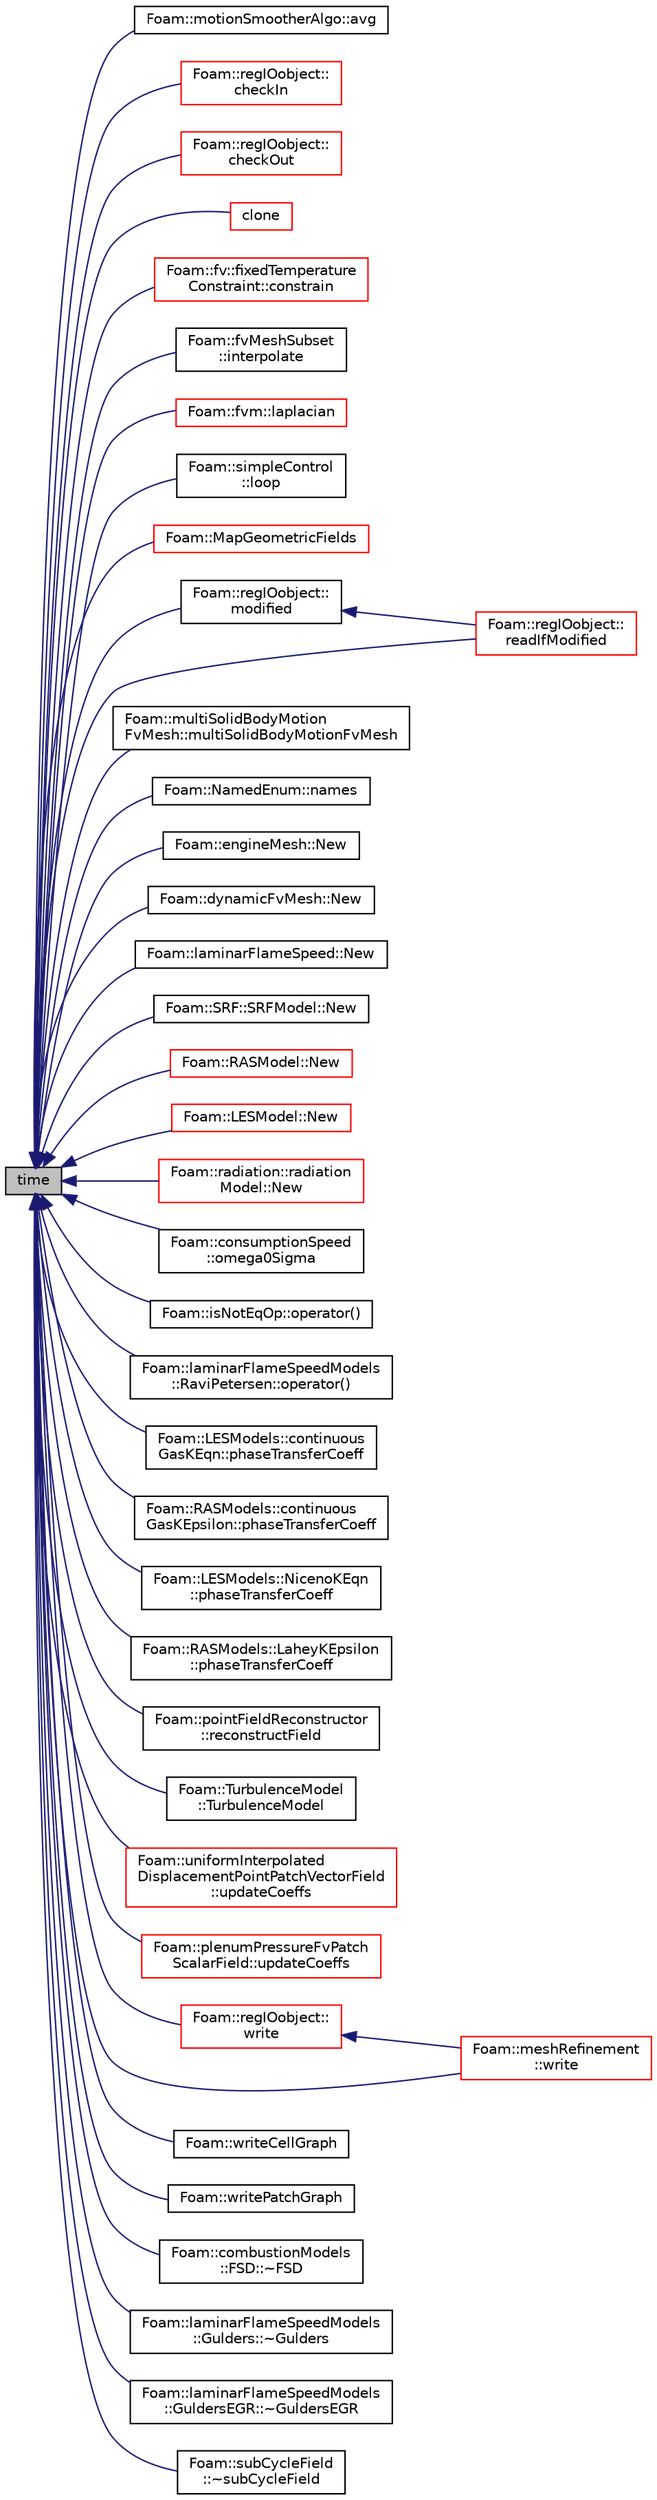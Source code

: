 digraph "time"
{
  bgcolor="transparent";
  edge [fontname="Helvetica",fontsize="10",labelfontname="Helvetica",labelfontsize="10"];
  node [fontname="Helvetica",fontsize="10",shape=record];
  rankdir="LR";
  Node1 [label="time",height=0.2,width=0.4,color="black", fillcolor="grey75", style="filled", fontcolor="black"];
  Node1 -> Node2 [dir="back",color="midnightblue",fontsize="10",style="solid",fontname="Helvetica"];
  Node2 [label="Foam::motionSmootherAlgo::avg",height=0.2,width=0.4,color="black",URL="$a01565.html#aa6f9c7ebb447ccec834e8f5689fdebb5"];
  Node1 -> Node3 [dir="back",color="midnightblue",fontsize="10",style="solid",fontname="Helvetica"];
  Node3 [label="Foam::regIOobject::\lcheckIn",height=0.2,width=0.4,color="red",URL="$a02193.html#af9e300b410088279d671077efe9751f8",tooltip="Add object to registry. "];
  Node1 -> Node4 [dir="back",color="midnightblue",fontsize="10",style="solid",fontname="Helvetica"];
  Node4 [label="Foam::regIOobject::\lcheckOut",height=0.2,width=0.4,color="red",URL="$a02193.html#aca37b66bfd7214d80ab764b883b5bfc6",tooltip="Remove object from registry. "];
  Node1 -> Node5 [dir="back",color="midnightblue",fontsize="10",style="solid",fontname="Helvetica"];
  Node5 [label="clone",height=0.2,width=0.4,color="red",URL="$a01197.html#a4709e9cad52d9b499879bbcb101b6453",tooltip="Clone. "];
  Node1 -> Node6 [dir="back",color="midnightblue",fontsize="10",style="solid",fontname="Helvetica"];
  Node6 [label="Foam::fv::fixedTemperature\lConstraint::constrain",height=0.2,width=0.4,color="red",URL="$a00844.html#a719f23bf798c0b02e63d9c1308836c87",tooltip="Constrain energy equation to fix the temperature. "];
  Node1 -> Node7 [dir="back",color="midnightblue",fontsize="10",style="solid",fontname="Helvetica"];
  Node7 [label="Foam::fvMeshSubset\l::interpolate",height=0.2,width=0.4,color="black",URL="$a00894.html#af29c14b4173f895e299b9fd7b59c3ab4",tooltip="Map point field. "];
  Node1 -> Node8 [dir="back",color="midnightblue",fontsize="10",style="solid",fontname="Helvetica"];
  Node8 [label="Foam::fvm::laplacian",height=0.2,width=0.4,color="red",URL="$a11010.html#a05679b154654e47e9f1e2fbd2bc0bae0"];
  Node1 -> Node9 [dir="back",color="midnightblue",fontsize="10",style="solid",fontname="Helvetica"];
  Node9 [label="Foam::simpleControl\l::loop",height=0.2,width=0.4,color="black",URL="$a02370.html#adf77b77054c2d4c23b70556fe767f23e",tooltip="Loop loop. "];
  Node1 -> Node10 [dir="back",color="midnightblue",fontsize="10",style="solid",fontname="Helvetica"];
  Node10 [label="Foam::MapGeometricFields",height=0.2,width=0.4,color="red",URL="$a10974.html#a9d3ebd661138caaaf855b4f69a0999be",tooltip="Generic Geometric field mapper. "];
  Node1 -> Node11 [dir="back",color="midnightblue",fontsize="10",style="solid",fontname="Helvetica"];
  Node11 [label="Foam::regIOobject::\lmodified",height=0.2,width=0.4,color="black",URL="$a02193.html#ada2e8961aa742daea78906fa148ec2e1",tooltip="Return true if the object&#39;s file (or files for objectRegistry) "];
  Node11 -> Node12 [dir="back",color="midnightblue",fontsize="10",style="solid",fontname="Helvetica"];
  Node12 [label="Foam::regIOobject::\lreadIfModified",height=0.2,width=0.4,color="red",URL="$a02193.html#ab3005060b61f06fc4dcee23a2597d20c",tooltip="Read object if modified (as set by call to modified) "];
  Node1 -> Node13 [dir="back",color="midnightblue",fontsize="10",style="solid",fontname="Helvetica"];
  Node13 [label="Foam::multiSolidBodyMotion\lFvMesh::multiSolidBodyMotionFvMesh",height=0.2,width=0.4,color="black",URL="$a01593.html#a51e921d3df17b3742d31ef77f0732942",tooltip="Construct from IOobject. "];
  Node1 -> Node14 [dir="back",color="midnightblue",fontsize="10",style="solid",fontname="Helvetica"];
  Node14 [label="Foam::NamedEnum::names",height=0.2,width=0.4,color="black",URL="$a01602.html#a7350da3a0edd92cd11e6c479c9967dc8"];
  Node1 -> Node15 [dir="back",color="midnightblue",fontsize="10",style="solid",fontname="Helvetica"];
  Node15 [label="Foam::engineMesh::New",height=0.2,width=0.4,color="black",URL="$a00646.html#ad7840737ba4c2ed1ec1756bed970676a",tooltip="Select null constructed. "];
  Node1 -> Node16 [dir="back",color="midnightblue",fontsize="10",style="solid",fontname="Helvetica"];
  Node16 [label="Foam::dynamicFvMesh::New",height=0.2,width=0.4,color="black",URL="$a00607.html#a592e546145f06484136ce294bc4c39d9",tooltip="Select null constructed. "];
  Node1 -> Node17 [dir="back",color="midnightblue",fontsize="10",style="solid",fontname="Helvetica"];
  Node17 [label="Foam::laminarFlameSpeed::New",height=0.2,width=0.4,color="black",URL="$a01291.html#ac008a7bf61538bf77b228efde2058b79"];
  Node1 -> Node18 [dir="back",color="midnightblue",fontsize="10",style="solid",fontname="Helvetica"];
  Node18 [label="Foam::SRF::SRFModel::New",height=0.2,width=0.4,color="black",URL="$a02489.html#acde5a0ffced46613902ba3da6d3fe121",tooltip="Return a reference to the selected SRF model. "];
  Node1 -> Node19 [dir="back",color="midnightblue",fontsize="10",style="solid",fontname="Helvetica"];
  Node19 [label="Foam::RASModel::New",height=0.2,width=0.4,color="red",URL="$a02117.html#a8c206abb12d5349d3c8e098ccbb31de0",tooltip="Return a reference to the selected RAS model. "];
  Node1 -> Node20 [dir="back",color="midnightblue",fontsize="10",style="solid",fontname="Helvetica"];
  Node20 [label="Foam::LESModel::New",height=0.2,width=0.4,color="red",URL="$a01320.html#a0e29eca4c0af7352ec0a454c985dfece",tooltip="Return a reference to the selected LES model. "];
  Node1 -> Node21 [dir="back",color="midnightblue",fontsize="10",style="solid",fontname="Helvetica"];
  Node21 [label="Foam::radiation::radiation\lModel::New",height=0.2,width=0.4,color="red",URL="$a02106.html#ae3b9ebfd6e0fafd4254fda4dd144cc5a",tooltip="Return a reference to the selected radiation model. "];
  Node1 -> Node22 [dir="back",color="midnightblue",fontsize="10",style="solid",fontname="Helvetica"];
  Node22 [label="Foam::consumptionSpeed\l::omega0Sigma",height=0.2,width=0.4,color="black",URL="$a00399.html#a99012a7b9c7b26d58a42e197be9fce4c",tooltip="Return speed consumption rate temp. "];
  Node1 -> Node23 [dir="back",color="midnightblue",fontsize="10",style="solid",fontname="Helvetica"];
  Node23 [label="Foam::isNotEqOp::operator()",height=0.2,width=0.4,color="black",URL="$a01208.html#a7a57bfb4b15d7267a89d15acd1e958cd"];
  Node1 -> Node24 [dir="back",color="midnightblue",fontsize="10",style="solid",fontname="Helvetica"];
  Node24 [label="Foam::laminarFlameSpeedModels\l::RaviPetersen::operator()",height=0.2,width=0.4,color="black",URL="$a02118.html#a8ef1d5c5b38ab57c152d80d841e37948",tooltip="Return the laminar flame speed [m/s]. "];
  Node1 -> Node25 [dir="back",color="midnightblue",fontsize="10",style="solid",fontname="Helvetica"];
  Node25 [label="Foam::LESModels::continuous\lGasKEqn::phaseTransferCoeff",height=0.2,width=0.4,color="black",URL="$a00404.html#a1a241e19352d6453e4354bbc0ceb96a4"];
  Node1 -> Node26 [dir="back",color="midnightblue",fontsize="10",style="solid",fontname="Helvetica"];
  Node26 [label="Foam::RASModels::continuous\lGasKEpsilon::phaseTransferCoeff",height=0.2,width=0.4,color="black",URL="$a00403.html#a1a241e19352d6453e4354bbc0ceb96a4"];
  Node1 -> Node27 [dir="back",color="midnightblue",fontsize="10",style="solid",fontname="Helvetica"];
  Node27 [label="Foam::LESModels::NicenoKEqn\l::phaseTransferCoeff",height=0.2,width=0.4,color="black",URL="$a01620.html#a1a241e19352d6453e4354bbc0ceb96a4"];
  Node1 -> Node28 [dir="back",color="midnightblue",fontsize="10",style="solid",fontname="Helvetica"];
  Node28 [label="Foam::RASModels::LaheyKEpsilon\l::phaseTransferCoeff",height=0.2,width=0.4,color="black",URL="$a01283.html#a1a241e19352d6453e4354bbc0ceb96a4"];
  Node1 -> Node12 [dir="back",color="midnightblue",fontsize="10",style="solid",fontname="Helvetica"];
  Node1 -> Node29 [dir="back",color="midnightblue",fontsize="10",style="solid",fontname="Helvetica"];
  Node29 [label="Foam::pointFieldReconstructor\l::reconstructField",height=0.2,width=0.4,color="black",URL="$a01919.html#a3e2b40e9c2972d2d28385935a616502b"];
  Node1 -> Node30 [dir="back",color="midnightblue",fontsize="10",style="solid",fontname="Helvetica"];
  Node30 [label="Foam::TurbulenceModel\l::TurbulenceModel",height=0.2,width=0.4,color="black",URL="$a02773.html#a5ac876188792e5bb3a8a73e46d77fd33",tooltip="Construct. "];
  Node1 -> Node31 [dir="back",color="midnightblue",fontsize="10",style="solid",fontname="Helvetica"];
  Node31 [label="Foam::uniformInterpolated\lDisplacementPointPatchVectorField\l::updateCoeffs",height=0.2,width=0.4,color="red",URL="$a02848.html#a7e24eafac629d3733181cd942d4c902f",tooltip="Update the coefficients associated with the patch field. "];
  Node1 -> Node32 [dir="back",color="midnightblue",fontsize="10",style="solid",fontname="Helvetica"];
  Node32 [label="Foam::plenumPressureFvPatch\lScalarField::updateCoeffs",height=0.2,width=0.4,color="red",URL="$a01897.html#a7e24eafac629d3733181cd942d4c902f",tooltip="Update the coefficients associated with the patch field. "];
  Node1 -> Node33 [dir="back",color="midnightblue",fontsize="10",style="solid",fontname="Helvetica"];
  Node33 [label="Foam::regIOobject::\lwrite",height=0.2,width=0.4,color="red",URL="$a02193.html#a6e5faa425b059eeb55cd904755791076",tooltip="Write using setting from DB. "];
  Node33 -> Node34 [dir="back",color="midnightblue",fontsize="10",style="solid",fontname="Helvetica"];
  Node34 [label="Foam::meshRefinement\l::write",height=0.2,width=0.4,color="red",URL="$a01503.html#a6e5faa425b059eeb55cd904755791076",tooltip="Write mesh and all data. "];
  Node1 -> Node34 [dir="back",color="midnightblue",fontsize="10",style="solid",fontname="Helvetica"];
  Node1 -> Node35 [dir="back",color="midnightblue",fontsize="10",style="solid",fontname="Helvetica"];
  Node35 [label="Foam::writeCellGraph",height=0.2,width=0.4,color="black",URL="$a10974.html#a47137e670f997e073d939332ed3b14f8"];
  Node1 -> Node36 [dir="back",color="midnightblue",fontsize="10",style="solid",fontname="Helvetica"];
  Node36 [label="Foam::writePatchGraph",height=0.2,width=0.4,color="black",URL="$a10974.html#ad34974744461d4dc1d57e8978f3c6667"];
  Node1 -> Node37 [dir="back",color="midnightblue",fontsize="10",style="solid",fontname="Helvetica"];
  Node37 [label="Foam::combustionModels\l::FSD::~FSD",height=0.2,width=0.4,color="black",URL="$a00875.html#ace0fc80069db69d09e51a5a3c67586ee"];
  Node1 -> Node38 [dir="back",color="midnightblue",fontsize="10",style="solid",fontname="Helvetica"];
  Node38 [label="Foam::laminarFlameSpeedModels\l::Gulders::~Gulders",height=0.2,width=0.4,color="black",URL="$a00973.html#a4eb643ef227709f8484a08145ae808c2",tooltip="Destructor. "];
  Node1 -> Node39 [dir="back",color="midnightblue",fontsize="10",style="solid",fontname="Helvetica"];
  Node39 [label="Foam::laminarFlameSpeedModels\l::GuldersEGR::~GuldersEGR",height=0.2,width=0.4,color="black",URL="$a00974.html#a1e269f10c57da667ac0f13e58cfae849",tooltip="Destructor. "];
  Node1 -> Node40 [dir="back",color="midnightblue",fontsize="10",style="solid",fontname="Helvetica"];
  Node40 [label="Foam::subCycleField\l::~subCycleField",height=0.2,width=0.4,color="black",URL="$a02535.html#a54b8b7d600687b3af2894ee7b62fc962",tooltip="Destructor. "];
}
